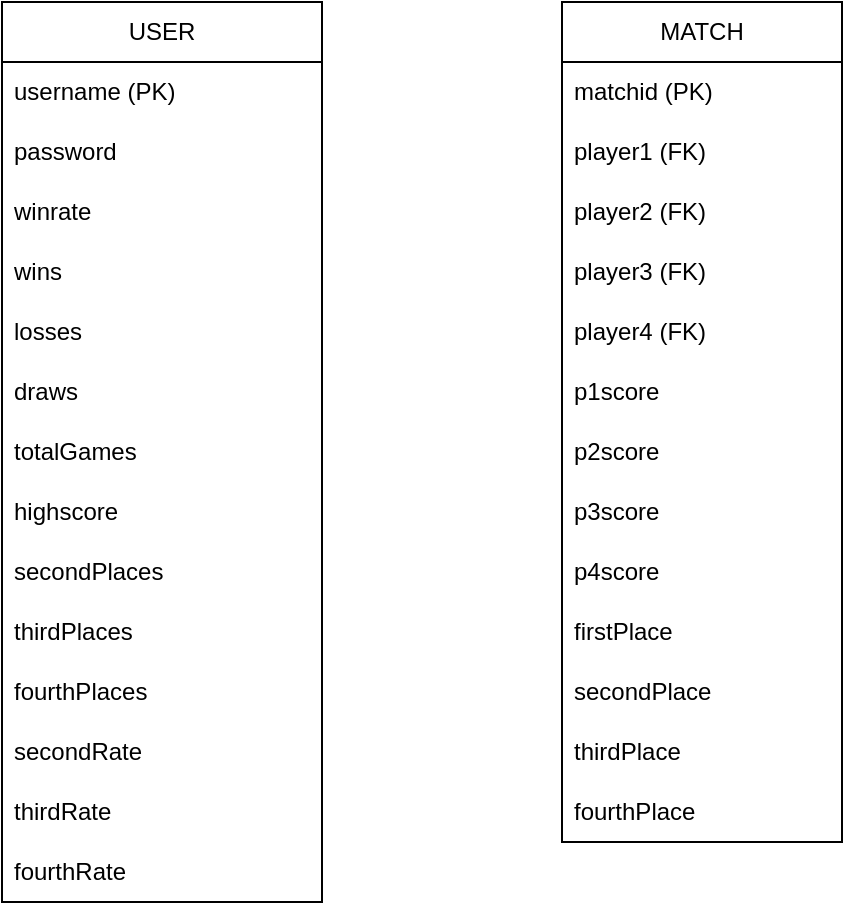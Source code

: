 <mxfile version="21.6.1" type="github">
  <diagram id="C5RBs43oDa-KdzZeNtuy" name="Page-1">
    <mxGraphModel dx="1372" dy="822" grid="1" gridSize="10" guides="1" tooltips="1" connect="1" arrows="1" fold="1" page="1" pageScale="1" pageWidth="827" pageHeight="1169" math="0" shadow="0">
      <root>
        <mxCell id="WIyWlLk6GJQsqaUBKTNV-0" />
        <mxCell id="WIyWlLk6GJQsqaUBKTNV-1" parent="WIyWlLk6GJQsqaUBKTNV-0" />
        <mxCell id="17am5dGiobxWlACpvdkT-0" value="USER" style="swimlane;fontStyle=0;childLayout=stackLayout;horizontal=1;startSize=30;horizontalStack=0;resizeParent=1;resizeParentMax=0;resizeLast=0;collapsible=1;marginBottom=0;whiteSpace=wrap;html=1;" vertex="1" parent="WIyWlLk6GJQsqaUBKTNV-1">
          <mxGeometry x="40" y="120" width="160" height="450" as="geometry" />
        </mxCell>
        <mxCell id="17am5dGiobxWlACpvdkT-12" value="&lt;div&gt;username (PK)&lt;/div&gt;" style="text;strokeColor=none;fillColor=none;align=left;verticalAlign=middle;spacingLeft=4;spacingRight=4;overflow=hidden;points=[[0,0.5],[1,0.5]];portConstraint=eastwest;rotatable=0;whiteSpace=wrap;html=1;" vertex="1" parent="17am5dGiobxWlACpvdkT-0">
          <mxGeometry y="30" width="160" height="30" as="geometry" />
        </mxCell>
        <mxCell id="17am5dGiobxWlACpvdkT-2" value="password" style="text;strokeColor=none;fillColor=none;align=left;verticalAlign=middle;spacingLeft=4;spacingRight=4;overflow=hidden;points=[[0,0.5],[1,0.5]];portConstraint=eastwest;rotatable=0;whiteSpace=wrap;html=1;" vertex="1" parent="17am5dGiobxWlACpvdkT-0">
          <mxGeometry y="60" width="160" height="30" as="geometry" />
        </mxCell>
        <mxCell id="17am5dGiobxWlACpvdkT-16" value="winrate" style="text;strokeColor=none;fillColor=none;align=left;verticalAlign=middle;spacingLeft=4;spacingRight=4;overflow=hidden;points=[[0,0.5],[1,0.5]];portConstraint=eastwest;rotatable=0;whiteSpace=wrap;html=1;" vertex="1" parent="17am5dGiobxWlACpvdkT-0">
          <mxGeometry y="90" width="160" height="30" as="geometry" />
        </mxCell>
        <mxCell id="17am5dGiobxWlACpvdkT-14" value="&lt;div&gt;wins&lt;br&gt;&lt;/div&gt;" style="text;strokeColor=none;fillColor=none;align=left;verticalAlign=middle;spacingLeft=4;spacingRight=4;overflow=hidden;points=[[0,0.5],[1,0.5]];portConstraint=eastwest;rotatable=0;whiteSpace=wrap;html=1;" vertex="1" parent="17am5dGiobxWlACpvdkT-0">
          <mxGeometry y="120" width="160" height="30" as="geometry" />
        </mxCell>
        <mxCell id="17am5dGiobxWlACpvdkT-15" value="losses" style="text;strokeColor=none;fillColor=none;align=left;verticalAlign=middle;spacingLeft=4;spacingRight=4;overflow=hidden;points=[[0,0.5],[1,0.5]];portConstraint=eastwest;rotatable=0;whiteSpace=wrap;html=1;" vertex="1" parent="17am5dGiobxWlACpvdkT-0">
          <mxGeometry y="150" width="160" height="30" as="geometry" />
        </mxCell>
        <mxCell id="17am5dGiobxWlACpvdkT-37" value="&lt;div&gt;draws&lt;/div&gt;" style="text;strokeColor=none;fillColor=none;align=left;verticalAlign=middle;spacingLeft=4;spacingRight=4;overflow=hidden;points=[[0,0.5],[1,0.5]];portConstraint=eastwest;rotatable=0;whiteSpace=wrap;html=1;" vertex="1" parent="17am5dGiobxWlACpvdkT-0">
          <mxGeometry y="180" width="160" height="30" as="geometry" />
        </mxCell>
        <mxCell id="17am5dGiobxWlACpvdkT-38" value="&lt;div&gt;totalGames&lt;/div&gt;" style="text;strokeColor=none;fillColor=none;align=left;verticalAlign=middle;spacingLeft=4;spacingRight=4;overflow=hidden;points=[[0,0.5],[1,0.5]];portConstraint=eastwest;rotatable=0;whiteSpace=wrap;html=1;" vertex="1" parent="17am5dGiobxWlACpvdkT-0">
          <mxGeometry y="210" width="160" height="30" as="geometry" />
        </mxCell>
        <mxCell id="17am5dGiobxWlACpvdkT-17" value="highscore" style="text;strokeColor=none;fillColor=none;align=left;verticalAlign=middle;spacingLeft=4;spacingRight=4;overflow=hidden;points=[[0,0.5],[1,0.5]];portConstraint=eastwest;rotatable=0;whiteSpace=wrap;html=1;" vertex="1" parent="17am5dGiobxWlACpvdkT-0">
          <mxGeometry y="240" width="160" height="30" as="geometry" />
        </mxCell>
        <mxCell id="17am5dGiobxWlACpvdkT-42" value="secondPlaces" style="text;strokeColor=none;fillColor=none;align=left;verticalAlign=middle;spacingLeft=4;spacingRight=4;overflow=hidden;points=[[0,0.5],[1,0.5]];portConstraint=eastwest;rotatable=0;whiteSpace=wrap;html=1;" vertex="1" parent="17am5dGiobxWlACpvdkT-0">
          <mxGeometry y="270" width="160" height="30" as="geometry" />
        </mxCell>
        <mxCell id="17am5dGiobxWlACpvdkT-39" value="thirdPlaces" style="text;strokeColor=none;fillColor=none;align=left;verticalAlign=middle;spacingLeft=4;spacingRight=4;overflow=hidden;points=[[0,0.5],[1,0.5]];portConstraint=eastwest;rotatable=0;whiteSpace=wrap;html=1;" vertex="1" parent="17am5dGiobxWlACpvdkT-0">
          <mxGeometry y="300" width="160" height="30" as="geometry" />
        </mxCell>
        <mxCell id="17am5dGiobxWlACpvdkT-40" value="fourthPlaces" style="text;strokeColor=none;fillColor=none;align=left;verticalAlign=middle;spacingLeft=4;spacingRight=4;overflow=hidden;points=[[0,0.5],[1,0.5]];portConstraint=eastwest;rotatable=0;whiteSpace=wrap;html=1;" vertex="1" parent="17am5dGiobxWlACpvdkT-0">
          <mxGeometry y="330" width="160" height="30" as="geometry" />
        </mxCell>
        <mxCell id="17am5dGiobxWlACpvdkT-41" value="secondRate" style="text;strokeColor=none;fillColor=none;align=left;verticalAlign=middle;spacingLeft=4;spacingRight=4;overflow=hidden;points=[[0,0.5],[1,0.5]];portConstraint=eastwest;rotatable=0;whiteSpace=wrap;html=1;" vertex="1" parent="17am5dGiobxWlACpvdkT-0">
          <mxGeometry y="360" width="160" height="30" as="geometry" />
        </mxCell>
        <mxCell id="17am5dGiobxWlACpvdkT-43" value="thirdRate" style="text;strokeColor=none;fillColor=none;align=left;verticalAlign=middle;spacingLeft=4;spacingRight=4;overflow=hidden;points=[[0,0.5],[1,0.5]];portConstraint=eastwest;rotatable=0;whiteSpace=wrap;html=1;" vertex="1" parent="17am5dGiobxWlACpvdkT-0">
          <mxGeometry y="390" width="160" height="30" as="geometry" />
        </mxCell>
        <mxCell id="17am5dGiobxWlACpvdkT-44" value="fourthRate" style="text;strokeColor=none;fillColor=none;align=left;verticalAlign=middle;spacingLeft=4;spacingRight=4;overflow=hidden;points=[[0,0.5],[1,0.5]];portConstraint=eastwest;rotatable=0;whiteSpace=wrap;html=1;" vertex="1" parent="17am5dGiobxWlACpvdkT-0">
          <mxGeometry y="420" width="160" height="30" as="geometry" />
        </mxCell>
        <mxCell id="17am5dGiobxWlACpvdkT-18" value="MATCH" style="swimlane;fontStyle=0;childLayout=stackLayout;horizontal=1;startSize=30;horizontalStack=0;resizeParent=1;resizeParentMax=0;resizeLast=0;collapsible=1;marginBottom=0;whiteSpace=wrap;html=1;" vertex="1" parent="WIyWlLk6GJQsqaUBKTNV-1">
          <mxGeometry x="320" y="120" width="140" height="420" as="geometry" />
        </mxCell>
        <mxCell id="17am5dGiobxWlACpvdkT-36" value="matchid (PK)" style="text;strokeColor=none;fillColor=none;align=left;verticalAlign=middle;spacingLeft=4;spacingRight=4;overflow=hidden;points=[[0,0.5],[1,0.5]];portConstraint=eastwest;rotatable=0;whiteSpace=wrap;html=1;" vertex="1" parent="17am5dGiobxWlACpvdkT-18">
          <mxGeometry y="30" width="140" height="30" as="geometry" />
        </mxCell>
        <mxCell id="17am5dGiobxWlACpvdkT-19" value="&lt;div&gt;player1 (FK)&lt;/div&gt;" style="text;strokeColor=none;fillColor=none;align=left;verticalAlign=middle;spacingLeft=4;spacingRight=4;overflow=hidden;points=[[0,0.5],[1,0.5]];portConstraint=eastwest;rotatable=0;whiteSpace=wrap;html=1;" vertex="1" parent="17am5dGiobxWlACpvdkT-18">
          <mxGeometry y="60" width="140" height="30" as="geometry" />
        </mxCell>
        <mxCell id="17am5dGiobxWlACpvdkT-22" value="player2 (FK)" style="text;strokeColor=none;fillColor=none;align=left;verticalAlign=middle;spacingLeft=4;spacingRight=4;overflow=hidden;points=[[0,0.5],[1,0.5]];portConstraint=eastwest;rotatable=0;whiteSpace=wrap;html=1;" vertex="1" parent="17am5dGiobxWlACpvdkT-18">
          <mxGeometry y="90" width="140" height="30" as="geometry" />
        </mxCell>
        <mxCell id="17am5dGiobxWlACpvdkT-23" value="player3 (FK)" style="text;strokeColor=none;fillColor=none;align=left;verticalAlign=middle;spacingLeft=4;spacingRight=4;overflow=hidden;points=[[0,0.5],[1,0.5]];portConstraint=eastwest;rotatable=0;whiteSpace=wrap;html=1;" vertex="1" parent="17am5dGiobxWlACpvdkT-18">
          <mxGeometry y="120" width="140" height="30" as="geometry" />
        </mxCell>
        <mxCell id="17am5dGiobxWlACpvdkT-24" value="player4 (FK)" style="text;strokeColor=none;fillColor=none;align=left;verticalAlign=middle;spacingLeft=4;spacingRight=4;overflow=hidden;points=[[0,0.5],[1,0.5]];portConstraint=eastwest;rotatable=0;whiteSpace=wrap;html=1;" vertex="1" parent="17am5dGiobxWlACpvdkT-18">
          <mxGeometry y="150" width="140" height="30" as="geometry" />
        </mxCell>
        <mxCell id="17am5dGiobxWlACpvdkT-25" value="&lt;div&gt;p1score&lt;/div&gt;" style="text;strokeColor=none;fillColor=none;align=left;verticalAlign=middle;spacingLeft=4;spacingRight=4;overflow=hidden;points=[[0,0.5],[1,0.5]];portConstraint=eastwest;rotatable=0;whiteSpace=wrap;html=1;" vertex="1" parent="17am5dGiobxWlACpvdkT-18">
          <mxGeometry y="180" width="140" height="30" as="geometry" />
        </mxCell>
        <mxCell id="17am5dGiobxWlACpvdkT-27" value="p2score" style="text;strokeColor=none;fillColor=none;align=left;verticalAlign=middle;spacingLeft=4;spacingRight=4;overflow=hidden;points=[[0,0.5],[1,0.5]];portConstraint=eastwest;rotatable=0;whiteSpace=wrap;html=1;" vertex="1" parent="17am5dGiobxWlACpvdkT-18">
          <mxGeometry y="210" width="140" height="30" as="geometry" />
        </mxCell>
        <mxCell id="17am5dGiobxWlACpvdkT-28" value="&lt;div&gt;p3score&lt;/div&gt;" style="text;strokeColor=none;fillColor=none;align=left;verticalAlign=middle;spacingLeft=4;spacingRight=4;overflow=hidden;points=[[0,0.5],[1,0.5]];portConstraint=eastwest;rotatable=0;whiteSpace=wrap;html=1;" vertex="1" parent="17am5dGiobxWlACpvdkT-18">
          <mxGeometry y="240" width="140" height="30" as="geometry" />
        </mxCell>
        <mxCell id="17am5dGiobxWlACpvdkT-29" value="p4score" style="text;strokeColor=none;fillColor=none;align=left;verticalAlign=middle;spacingLeft=4;spacingRight=4;overflow=hidden;points=[[0,0.5],[1,0.5]];portConstraint=eastwest;rotatable=0;whiteSpace=wrap;html=1;" vertex="1" parent="17am5dGiobxWlACpvdkT-18">
          <mxGeometry y="270" width="140" height="30" as="geometry" />
        </mxCell>
        <mxCell id="17am5dGiobxWlACpvdkT-30" value="&lt;div&gt;firstPlace&lt;/div&gt;" style="text;strokeColor=none;fillColor=none;align=left;verticalAlign=middle;spacingLeft=4;spacingRight=4;overflow=hidden;points=[[0,0.5],[1,0.5]];portConstraint=eastwest;rotatable=0;whiteSpace=wrap;html=1;" vertex="1" parent="17am5dGiobxWlACpvdkT-18">
          <mxGeometry y="300" width="140" height="30" as="geometry" />
        </mxCell>
        <mxCell id="17am5dGiobxWlACpvdkT-31" value="secondPlace" style="text;strokeColor=none;fillColor=none;align=left;verticalAlign=middle;spacingLeft=4;spacingRight=4;overflow=hidden;points=[[0,0.5],[1,0.5]];portConstraint=eastwest;rotatable=0;whiteSpace=wrap;html=1;" vertex="1" parent="17am5dGiobxWlACpvdkT-18">
          <mxGeometry y="330" width="140" height="30" as="geometry" />
        </mxCell>
        <mxCell id="17am5dGiobxWlACpvdkT-32" value="thirdPlace" style="text;strokeColor=none;fillColor=none;align=left;verticalAlign=middle;spacingLeft=4;spacingRight=4;overflow=hidden;points=[[0,0.5],[1,0.5]];portConstraint=eastwest;rotatable=0;whiteSpace=wrap;html=1;" vertex="1" parent="17am5dGiobxWlACpvdkT-18">
          <mxGeometry y="360" width="140" height="30" as="geometry" />
        </mxCell>
        <mxCell id="17am5dGiobxWlACpvdkT-33" value="fourthPlace" style="text;strokeColor=none;fillColor=none;align=left;verticalAlign=middle;spacingLeft=4;spacingRight=4;overflow=hidden;points=[[0,0.5],[1,0.5]];portConstraint=eastwest;rotatable=0;whiteSpace=wrap;html=1;" vertex="1" parent="17am5dGiobxWlACpvdkT-18">
          <mxGeometry y="390" width="140" height="30" as="geometry" />
        </mxCell>
      </root>
    </mxGraphModel>
  </diagram>
</mxfile>
